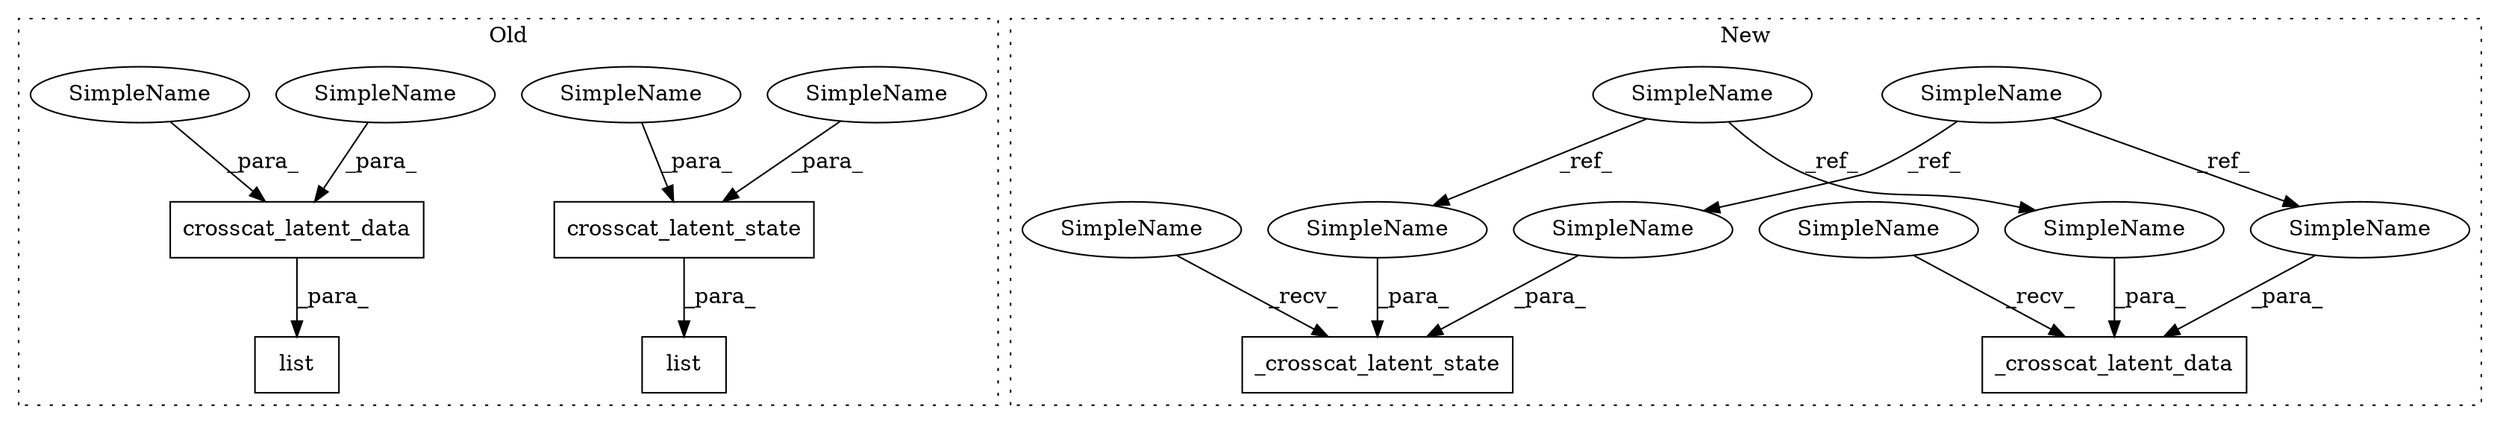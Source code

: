 digraph G {
subgraph cluster0 {
1 [label="crosscat_latent_state" a="32" s="15663,15701" l="22,1" shape="box"];
3 [label="list" a="32" s="15658,15702" l="5,1" shape="box"];
5 [label="crosscat_latent_data" a="32" s="15709,15746" l="21,1" shape="box"];
8 [label="list" a="32" s="15704,15747" l="5,1" shape="box"];
15 [label="SimpleName" a="42" s="15734" l="12" shape="ellipse"];
16 [label="SimpleName" a="42" s="15689" l="12" shape="ellipse"];
17 [label="SimpleName" a="42" s="15685" l="3" shape="ellipse"];
18 [label="SimpleName" a="42" s="15730" l="3" shape="ellipse"];
label = "Old";
style="dotted";
}
subgraph cluster1 {
2 [label="_crosscat_latent_state" a="32" s="22773,22812" l="23,1" shape="box"];
4 [label="SimpleName" a="42" s="22620" l="3" shape="ellipse"];
6 [label="_crosscat_latent_data" a="32" s="22819,22857" l="22,1" shape="box"];
7 [label="SimpleName" a="42" s="22630" l="12" shape="ellipse"];
9 [label="SimpleName" a="42" s="22814" l="4" shape="ellipse"];
10 [label="SimpleName" a="42" s="22768" l="4" shape="ellipse"];
11 [label="SimpleName" a="42" s="22796" l="3" shape="ellipse"];
12 [label="SimpleName" a="42" s="22841" l="3" shape="ellipse"];
13 [label="SimpleName" a="42" s="22800" l="12" shape="ellipse"];
14 [label="SimpleName" a="42" s="22845" l="12" shape="ellipse"];
label = "New";
style="dotted";
}
1 -> 3 [label="_para_"];
4 -> 12 [label="_ref_"];
4 -> 11 [label="_ref_"];
5 -> 8 [label="_para_"];
7 -> 13 [label="_ref_"];
7 -> 14 [label="_ref_"];
9 -> 6 [label="_recv_"];
10 -> 2 [label="_recv_"];
11 -> 2 [label="_para_"];
12 -> 6 [label="_para_"];
13 -> 2 [label="_para_"];
14 -> 6 [label="_para_"];
15 -> 5 [label="_para_"];
16 -> 1 [label="_para_"];
17 -> 1 [label="_para_"];
18 -> 5 [label="_para_"];
}